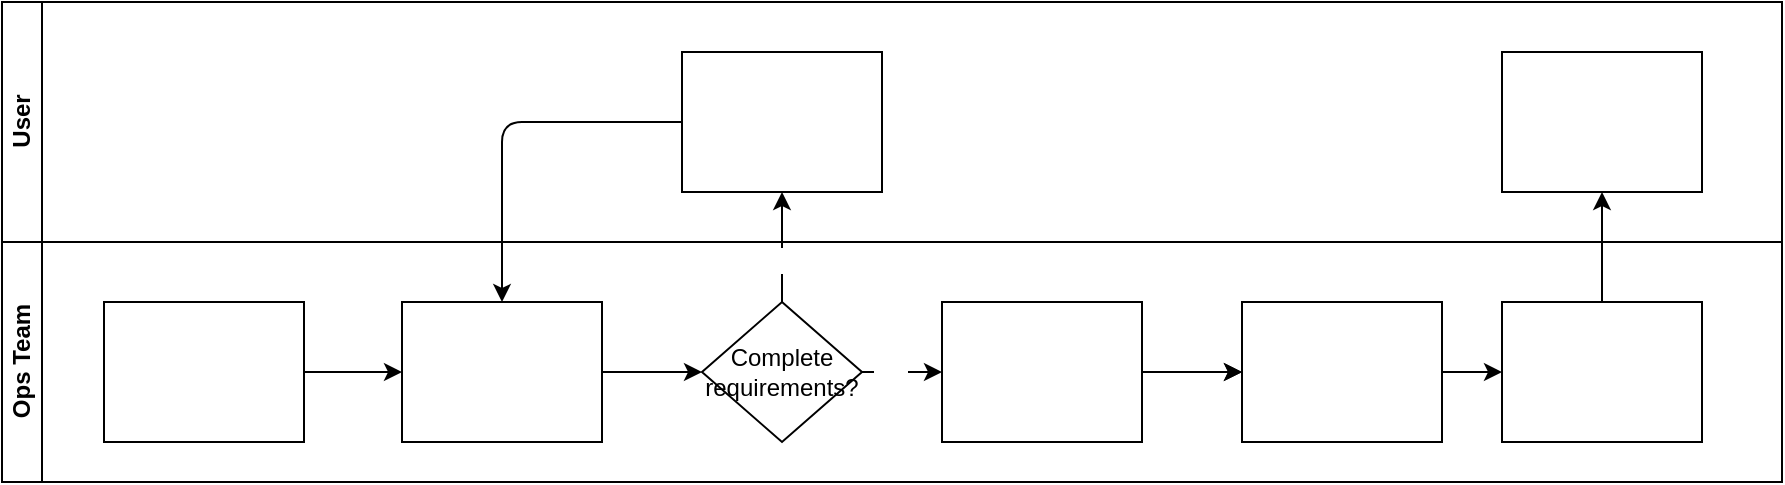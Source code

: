 <mxfile>
    <diagram id="ri7bxZItjLyJwL4lQ--A" name="Page-1">
        <mxGraphModel dx="1040" dy="419" grid="1" gridSize="10" guides="1" tooltips="1" connect="1" arrows="1" fold="1" page="1" pageScale="1" pageWidth="850" pageHeight="1100" math="0" shadow="0">
            <root>
                <mxCell id="0"/>
                <mxCell id="1" parent="0"/>
                <mxCell id="2" value="" style="swimlane;html=1;childLayout=stackLayout;resizeParent=1;resizeParentMax=0;horizontal=0;startSize=0;horizontalStack=0;" vertex="1" parent="1">
                    <mxGeometry x="20" y="20" width="890" height="240" as="geometry"/>
                </mxCell>
                <mxCell id="7" value="User" style="swimlane;html=1;startSize=20;horizontal=0;" vertex="1" parent="2">
                    <mxGeometry width="890" height="120" as="geometry"/>
                </mxCell>
                <mxCell id="29" value="&lt;font color=&quot;#ffffff&quot;&gt;Update requirements&lt;/font&gt;" style="rounded=0;whiteSpace=wrap;html=1;fontFamily=Helvetica;fontSize=12;fontColor=#000000;align=center;" vertex="1" parent="7">
                    <mxGeometry x="340" y="25" width="100" height="70" as="geometry"/>
                </mxCell>
                <mxCell id="43" value="&lt;font color=&quot;#ffffff&quot;&gt;Receieve SMS and email&lt;/font&gt;" style="rounded=0;whiteSpace=wrap;html=1;fontFamily=Helvetica;fontSize=12;fontColor=#000000;align=center;" vertex="1" parent="7">
                    <mxGeometry x="750" y="25" width="100" height="70" as="geometry"/>
                </mxCell>
                <mxCell id="14" value="Ops Team" style="swimlane;html=1;startSize=20;horizontal=0;" vertex="1" parent="2">
                    <mxGeometry y="120" width="890" height="120" as="geometry"/>
                </mxCell>
                <mxCell id="23" style="edgeStyle=none;html=1;exitX=1;exitY=0.5;exitDx=0;exitDy=0;entryX=0;entryY=0.5;entryDx=0;entryDy=0;fontColor=#FFFFFF;" edge="1" parent="14" source="16">
                    <mxGeometry relative="1" as="geometry">
                        <mxPoint x="200" y="65" as="targetPoint"/>
                    </mxGeometry>
                </mxCell>
                <mxCell id="16" value="&lt;font color=&quot;#ffffff&quot;&gt;Copy data from other teams to TC Generator&lt;/font&gt;" style="rounded=0;whiteSpace=wrap;html=1;fontFamily=Helvetica;fontSize=12;fontColor=#000000;align=center;" vertex="1" parent="14">
                    <mxGeometry x="51" y="30" width="100" height="70" as="geometry"/>
                </mxCell>
                <mxCell id="25" value="Complete requirements?" style="rhombus;whiteSpace=wrap;html=1;" vertex="1" parent="14">
                    <mxGeometry x="350" y="30" width="80" height="70" as="geometry"/>
                </mxCell>
                <mxCell id="27" style="edgeStyle=none;html=1;exitX=1;exitY=0.5;exitDx=0;exitDy=0;entryX=0;entryY=0.5;entryDx=0;entryDy=0;fontColor=#FFFFFF;" edge="1" parent="14" source="26" target="25">
                    <mxGeometry relative="1" as="geometry"/>
                </mxCell>
                <mxCell id="26" value="&lt;font color=&quot;#ffffff&quot;&gt;Filter and audit members&lt;/font&gt;" style="rounded=0;whiteSpace=wrap;html=1;fontFamily=Helvetica;fontSize=12;fontColor=#000000;align=center;" vertex="1" parent="14">
                    <mxGeometry x="200" y="30" width="100" height="70" as="geometry"/>
                </mxCell>
                <mxCell id="31" style="edgeStyle=none;html=1;exitX=1;exitY=0.5;exitDx=0;exitDy=0;fontColor=#FFFFFF;entryX=0;entryY=0.5;entryDx=0;entryDy=0;" edge="1" parent="14" source="25">
                    <mxGeometry relative="1" as="geometry">
                        <mxPoint x="470" y="65.0" as="targetPoint"/>
                    </mxGeometry>
                </mxCell>
                <mxCell id="34" value="Yes" style="edgeLabel;html=1;align=center;verticalAlign=middle;resizable=0;points=[];fontColor=#FFFFFF;" vertex="1" connectable="0" parent="31">
                    <mxGeometry x="-0.296" relative="1" as="geometry">
                        <mxPoint as="offset"/>
                    </mxGeometry>
                </mxCell>
                <mxCell id="37" style="edgeStyle=orthogonalEdgeStyle;html=1;exitX=1;exitY=0.5;exitDx=0;exitDy=0;fontColor=#FFFFFF;" edge="1" parent="14" source="35">
                    <mxGeometry relative="1" as="geometry">
                        <mxPoint x="620" y="65" as="targetPoint"/>
                    </mxGeometry>
                </mxCell>
                <mxCell id="42" value="" style="edgeStyle=orthogonalEdgeStyle;html=1;fontColor=#FFFFFF;" edge="1" parent="14" source="35" target="41">
                    <mxGeometry relative="1" as="geometry"/>
                </mxCell>
                <mxCell id="35" value="&lt;font color=&quot;#ffffff&quot;&gt;Verify Maxicare Membership&lt;/font&gt;" style="rounded=0;whiteSpace=wrap;html=1;fontFamily=Helvetica;fontSize=12;fontColor=#000000;align=center;" vertex="1" parent="14">
                    <mxGeometry x="470" y="30" width="100" height="70" as="geometry"/>
                </mxCell>
                <mxCell id="47" style="edgeStyle=orthogonalEdgeStyle;html=1;exitX=1;exitY=0.5;exitDx=0;exitDy=0;entryX=0;entryY=0.5;entryDx=0;entryDy=0;fontColor=#FFFFFF;" edge="1" parent="14" source="41" target="45">
                    <mxGeometry relative="1" as="geometry"/>
                </mxCell>
                <mxCell id="41" value="&lt;font color=&quot;#ffffff&quot;&gt;Save to consults table&lt;/font&gt;" style="rounded=0;whiteSpace=wrap;html=1;fontFamily=Helvetica;fontSize=12;fontColor=#000000;align=center;" vertex="1" parent="14">
                    <mxGeometry x="620" y="30" width="100" height="70" as="geometry"/>
                </mxCell>
                <mxCell id="45" value="&lt;font color=&quot;#ffffff&quot;&gt;Send Pre-call SMS and email&lt;/font&gt;" style="rounded=0;whiteSpace=wrap;html=1;fontFamily=Helvetica;fontSize=12;fontColor=#000000;align=center;" vertex="1" parent="14">
                    <mxGeometry x="750" y="30" width="100" height="70" as="geometry"/>
                </mxCell>
                <mxCell id="30" style="edgeStyle=none;html=1;exitX=0.5;exitY=0;exitDx=0;exitDy=0;entryX=0.5;entryY=1;entryDx=0;entryDy=0;fontColor=#FFFFFF;" edge="1" parent="2" source="25" target="29">
                    <mxGeometry relative="1" as="geometry"/>
                </mxCell>
                <mxCell id="33" value="No" style="edgeLabel;html=1;align=center;verticalAlign=middle;resizable=0;points=[];fontColor=#FFFFFF;" vertex="1" connectable="0" parent="30">
                    <mxGeometry x="-0.244" y="1" relative="1" as="geometry">
                        <mxPoint as="offset"/>
                    </mxGeometry>
                </mxCell>
                <mxCell id="32" style="edgeStyle=orthogonalEdgeStyle;html=1;exitX=0;exitY=0.5;exitDx=0;exitDy=0;fontColor=#FFFFFF;" edge="1" parent="2" source="29" target="26">
                    <mxGeometry relative="1" as="geometry"/>
                </mxCell>
                <mxCell id="48" style="edgeStyle=orthogonalEdgeStyle;html=1;exitX=0.5;exitY=0;exitDx=0;exitDy=0;entryX=0.5;entryY=1;entryDx=0;entryDy=0;fontColor=#FFFFFF;" edge="1" parent="2" source="45" target="43">
                    <mxGeometry relative="1" as="geometry"/>
                </mxCell>
            </root>
        </mxGraphModel>
    </diagram>
</mxfile>